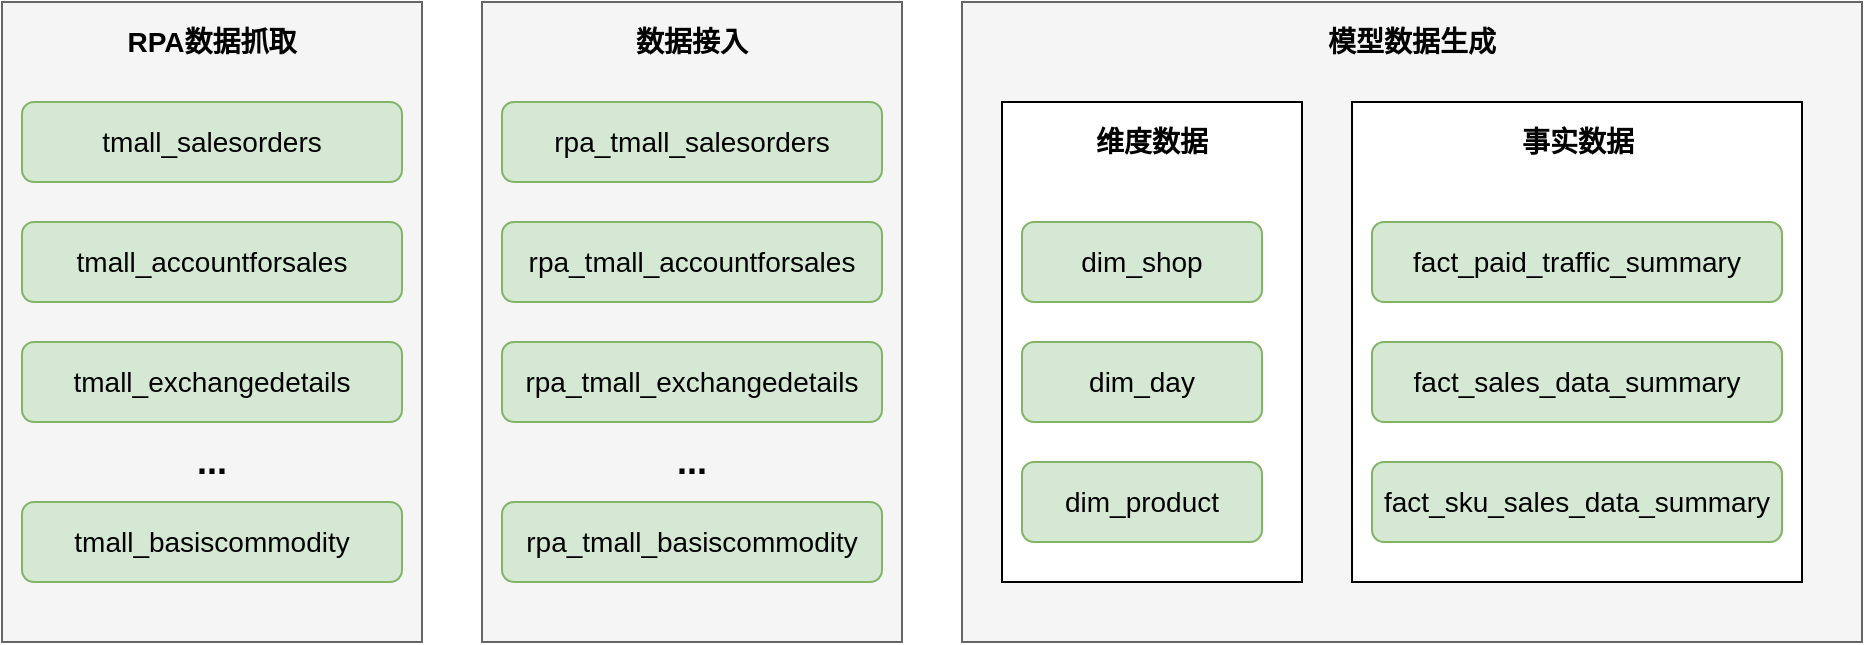 <mxfile version="10.7.7" type="github"><diagram id="G8xlKCapAXqjzz7Nj8QX" name="Page-1"><mxGraphModel dx="1010" dy="550" grid="1" gridSize="10" guides="1" tooltips="1" connect="1" arrows="1" fold="1" page="1" pageScale="1" pageWidth="827" pageHeight="1169" math="0" shadow="0"><root><mxCell id="0"/><mxCell id="1" parent="0"/><mxCell id="aLv5kI7B2dYmCmLA4mtn-18" value="" style="rounded=0;whiteSpace=wrap;html=1;fillColor=#f5f5f5;strokeColor=#666666;fontColor=#333333;" vertex="1" parent="1"><mxGeometry x="510" y="70" width="450" height="320" as="geometry"/></mxCell><mxCell id="aLv5kI7B2dYmCmLA4mtn-25" value="" style="rounded=0;whiteSpace=wrap;html=1;" vertex="1" parent="1"><mxGeometry x="530" y="120" width="150" height="240" as="geometry"/></mxCell><mxCell id="aLv5kI7B2dYmCmLA4mtn-1" value="" style="rounded=0;whiteSpace=wrap;html=1;fillColor=#f5f5f5;strokeColor=#666666;fontColor=#333333;" vertex="1" parent="1"><mxGeometry x="30" y="70" width="210" height="320" as="geometry"/></mxCell><mxCell id="aLv5kI7B2dYmCmLA4mtn-2" value="&lt;font style=&quot;font-size: 14px&quot;&gt;tmall_salesorders&lt;/font&gt;" style="rounded=1;whiteSpace=wrap;html=1;fillColor=#d5e8d4;strokeColor=#82b366;" vertex="1" parent="1"><mxGeometry x="40" y="120" width="190" height="40" as="geometry"/></mxCell><mxCell id="aLv5kI7B2dYmCmLA4mtn-3" value="&lt;font style=&quot;font-size: 14px&quot;&gt;&lt;b&gt;RPA数据抓取&lt;/b&gt;&lt;/font&gt;" style="text;html=1;strokeColor=none;fillColor=none;align=center;verticalAlign=middle;whiteSpace=wrap;rounded=0;" vertex="1" parent="1"><mxGeometry x="80" y="80" width="110" height="20" as="geometry"/></mxCell><mxCell id="aLv5kI7B2dYmCmLA4mtn-5" value="&lt;font style=&quot;font-size: 14px&quot;&gt;tmall_accountforsales&lt;/font&gt;" style="rounded=1;whiteSpace=wrap;html=1;fillColor=#d5e8d4;strokeColor=#82b366;" vertex="1" parent="1"><mxGeometry x="40" y="180" width="190" height="40" as="geometry"/></mxCell><mxCell id="aLv5kI7B2dYmCmLA4mtn-6" value="&lt;font style=&quot;font-size: 14px&quot;&gt;tmall_exchangedetails&lt;/font&gt;" style="rounded=1;whiteSpace=wrap;html=1;fillColor=#d5e8d4;strokeColor=#82b366;" vertex="1" parent="1"><mxGeometry x="40" y="240" width="190" height="40" as="geometry"/></mxCell><mxCell id="aLv5kI7B2dYmCmLA4mtn-7" value="&lt;b&gt;&lt;font style=&quot;font-size: 18px&quot;&gt;...&lt;/font&gt;&lt;/b&gt;" style="text;html=1;strokeColor=none;fillColor=none;align=center;verticalAlign=middle;whiteSpace=wrap;rounded=0;" vertex="1" parent="1"><mxGeometry x="115" y="290" width="40" height="20" as="geometry"/></mxCell><mxCell id="aLv5kI7B2dYmCmLA4mtn-8" value="&lt;font style=&quot;font-size: 14px&quot;&gt;tmall_basiscommodity&lt;/font&gt;" style="rounded=1;whiteSpace=wrap;html=1;fillColor=#d5e8d4;strokeColor=#82b366;" vertex="1" parent="1"><mxGeometry x="40" y="320" width="190" height="40" as="geometry"/></mxCell><mxCell id="aLv5kI7B2dYmCmLA4mtn-11" value="" style="rounded=0;whiteSpace=wrap;html=1;fillColor=#f5f5f5;strokeColor=#666666;fontColor=#333333;" vertex="1" parent="1"><mxGeometry x="270" y="70" width="210" height="320" as="geometry"/></mxCell><mxCell id="aLv5kI7B2dYmCmLA4mtn-12" value="&lt;div style=&quot;text-align: left&quot;&gt;&lt;span style=&quot;font-size: 14px&quot;&gt;rpa_tmall_salesorders&lt;/span&gt;&lt;/div&gt;" style="rounded=1;whiteSpace=wrap;html=1;fillColor=#d5e8d4;strokeColor=#82b366;" vertex="1" parent="1"><mxGeometry x="280" y="120" width="190" height="40" as="geometry"/></mxCell><mxCell id="aLv5kI7B2dYmCmLA4mtn-13" value="&lt;span style=&quot;font-size: 14px&quot;&gt;&lt;b&gt;数据接入&lt;/b&gt;&lt;/span&gt;" style="text;html=1;strokeColor=none;fillColor=none;align=center;verticalAlign=middle;whiteSpace=wrap;rounded=0;" vertex="1" parent="1"><mxGeometry x="320" y="80" width="110" height="20" as="geometry"/></mxCell><mxCell id="aLv5kI7B2dYmCmLA4mtn-14" value="&lt;font style=&quot;font-size: 14px&quot;&gt;rpa_tmall_accountforsales&lt;/font&gt;" style="rounded=1;whiteSpace=wrap;html=1;fillColor=#d5e8d4;strokeColor=#82b366;" vertex="1" parent="1"><mxGeometry x="280" y="180" width="190" height="40" as="geometry"/></mxCell><mxCell id="aLv5kI7B2dYmCmLA4mtn-15" value="&lt;font style=&quot;font-size: 14px&quot;&gt;rpa_tmall_exchangedetails&lt;/font&gt;" style="rounded=1;whiteSpace=wrap;html=1;fillColor=#d5e8d4;strokeColor=#82b366;" vertex="1" parent="1"><mxGeometry x="280" y="240" width="190" height="40" as="geometry"/></mxCell><mxCell id="aLv5kI7B2dYmCmLA4mtn-16" value="&lt;b&gt;&lt;font style=&quot;font-size: 18px&quot;&gt;...&lt;/font&gt;&lt;/b&gt;" style="text;html=1;strokeColor=none;fillColor=none;align=center;verticalAlign=middle;whiteSpace=wrap;rounded=0;" vertex="1" parent="1"><mxGeometry x="355" y="290" width="40" height="20" as="geometry"/></mxCell><mxCell id="aLv5kI7B2dYmCmLA4mtn-17" value="&lt;div style=&quot;text-align: left&quot;&gt;&lt;span style=&quot;font-size: 14px&quot;&gt;rpa_tmall_basiscommodity&lt;/span&gt;&lt;/div&gt;" style="rounded=1;whiteSpace=wrap;html=1;fillColor=#d5e8d4;strokeColor=#82b366;" vertex="1" parent="1"><mxGeometry x="280" y="320" width="190" height="40" as="geometry"/></mxCell><mxCell id="aLv5kI7B2dYmCmLA4mtn-19" value="&lt;div style=&quot;text-align: left&quot;&gt;&lt;span&gt;&lt;font style=&quot;font-size: 14px&quot;&gt;dim_shop&lt;/font&gt;&lt;/span&gt;&lt;br&gt;&lt;/div&gt;" style="rounded=1;whiteSpace=wrap;html=1;fillColor=#d5e8d4;strokeColor=#82b366;" vertex="1" parent="1"><mxGeometry x="540" y="180" width="120" height="40" as="geometry"/></mxCell><mxCell id="aLv5kI7B2dYmCmLA4mtn-20" value="&lt;span style=&quot;font-size: 14px&quot;&gt;&lt;b&gt;模型数据生成&lt;br&gt;&lt;/b&gt;&lt;/span&gt;" style="text;html=1;strokeColor=none;fillColor=none;align=center;verticalAlign=middle;whiteSpace=wrap;rounded=0;" vertex="1" parent="1"><mxGeometry x="680" y="80" width="110" height="20" as="geometry"/></mxCell><mxCell id="aLv5kI7B2dYmCmLA4mtn-21" value="&lt;font style=&quot;font-size: 14px&quot;&gt;dim_day&lt;/font&gt;" style="rounded=1;whiteSpace=wrap;html=1;fillColor=#d5e8d4;strokeColor=#82b366;" vertex="1" parent="1"><mxGeometry x="540" y="240" width="120" height="40" as="geometry"/></mxCell><mxCell id="aLv5kI7B2dYmCmLA4mtn-22" value="&lt;font style=&quot;font-size: 14px&quot;&gt;dim_product&lt;/font&gt;" style="rounded=1;whiteSpace=wrap;html=1;fillColor=#d5e8d4;strokeColor=#82b366;" vertex="1" parent="1"><mxGeometry x="540" y="300" width="120" height="40" as="geometry"/></mxCell><mxCell id="aLv5kI7B2dYmCmLA4mtn-26" value="&lt;font style=&quot;font-size: 14px&quot;&gt;&lt;b&gt;维度数据&lt;/b&gt;&lt;/font&gt;" style="text;html=1;strokeColor=none;fillColor=none;align=center;verticalAlign=middle;whiteSpace=wrap;rounded=0;" vertex="1" parent="1"><mxGeometry x="550" y="130" width="110" height="20" as="geometry"/></mxCell><mxCell id="aLv5kI7B2dYmCmLA4mtn-27" value="" style="rounded=0;whiteSpace=wrap;html=1;" vertex="1" parent="1"><mxGeometry x="705" y="120" width="225" height="240" as="geometry"/></mxCell><mxCell id="aLv5kI7B2dYmCmLA4mtn-28" value="&lt;div style=&quot;text-align: left&quot;&gt;&lt;span&gt;&lt;font style=&quot;font-size: 14px&quot;&gt;fact_paid_traffic_summary&lt;/font&gt;&lt;/span&gt;&lt;br&gt;&lt;/div&gt;" style="rounded=1;whiteSpace=wrap;html=1;fillColor=#d5e8d4;strokeColor=#82b366;" vertex="1" parent="1"><mxGeometry x="715" y="180" width="205" height="40" as="geometry"/></mxCell><mxCell id="aLv5kI7B2dYmCmLA4mtn-29" value="&lt;font style=&quot;font-size: 14px&quot;&gt;fact_sales_data_summary&lt;/font&gt;" style="rounded=1;whiteSpace=wrap;html=1;fillColor=#d5e8d4;strokeColor=#82b366;" vertex="1" parent="1"><mxGeometry x="715" y="240" width="205" height="40" as="geometry"/></mxCell><mxCell id="aLv5kI7B2dYmCmLA4mtn-30" value="&lt;font style=&quot;font-size: 14px&quot;&gt;fact_sku_sales_data_summary&lt;/font&gt;" style="rounded=1;whiteSpace=wrap;html=1;fillColor=#d5e8d4;strokeColor=#82b366;" vertex="1" parent="1"><mxGeometry x="715" y="300" width="205" height="40" as="geometry"/></mxCell><mxCell id="aLv5kI7B2dYmCmLA4mtn-31" value="&lt;font style=&quot;font-size: 14px&quot;&gt;&lt;b&gt;事实数据&lt;/b&gt;&lt;/font&gt;" style="text;html=1;strokeColor=none;fillColor=none;align=center;verticalAlign=middle;whiteSpace=wrap;rounded=0;" vertex="1" parent="1"><mxGeometry x="762.5" y="130" width="110" height="20" as="geometry"/></mxCell></root></mxGraphModel></diagram></mxfile>